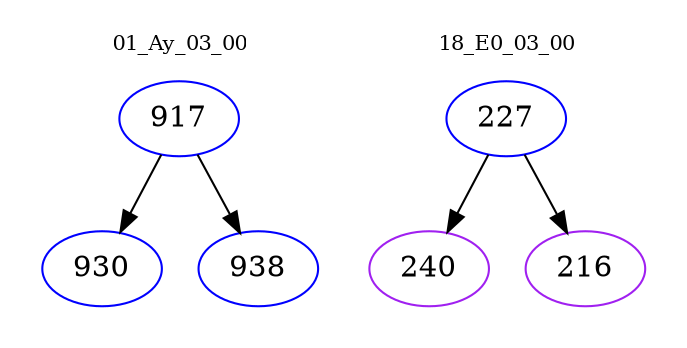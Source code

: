 digraph{
subgraph cluster_0 {
color = white
label = "01_Ay_03_00";
fontsize=10;
T0_917 [label="917", color="blue"]
T0_917 -> T0_930 [color="black"]
T0_930 [label="930", color="blue"]
T0_917 -> T0_938 [color="black"]
T0_938 [label="938", color="blue"]
}
subgraph cluster_1 {
color = white
label = "18_E0_03_00";
fontsize=10;
T1_227 [label="227", color="blue"]
T1_227 -> T1_240 [color="black"]
T1_240 [label="240", color="purple"]
T1_227 -> T1_216 [color="black"]
T1_216 [label="216", color="purple"]
}
}
